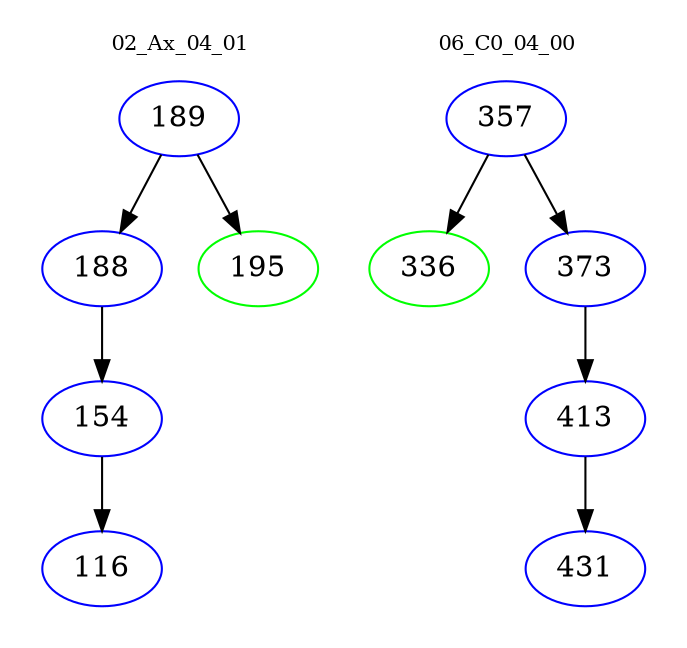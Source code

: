 digraph{
subgraph cluster_0 {
color = white
label = "02_Ax_04_01";
fontsize=10;
T0_189 [label="189", color="blue"]
T0_189 -> T0_188 [color="black"]
T0_188 [label="188", color="blue"]
T0_188 -> T0_154 [color="black"]
T0_154 [label="154", color="blue"]
T0_154 -> T0_116 [color="black"]
T0_116 [label="116", color="blue"]
T0_189 -> T0_195 [color="black"]
T0_195 [label="195", color="green"]
}
subgraph cluster_1 {
color = white
label = "06_C0_04_00";
fontsize=10;
T1_357 [label="357", color="blue"]
T1_357 -> T1_336 [color="black"]
T1_336 [label="336", color="green"]
T1_357 -> T1_373 [color="black"]
T1_373 [label="373", color="blue"]
T1_373 -> T1_413 [color="black"]
T1_413 [label="413", color="blue"]
T1_413 -> T1_431 [color="black"]
T1_431 [label="431", color="blue"]
}
}
